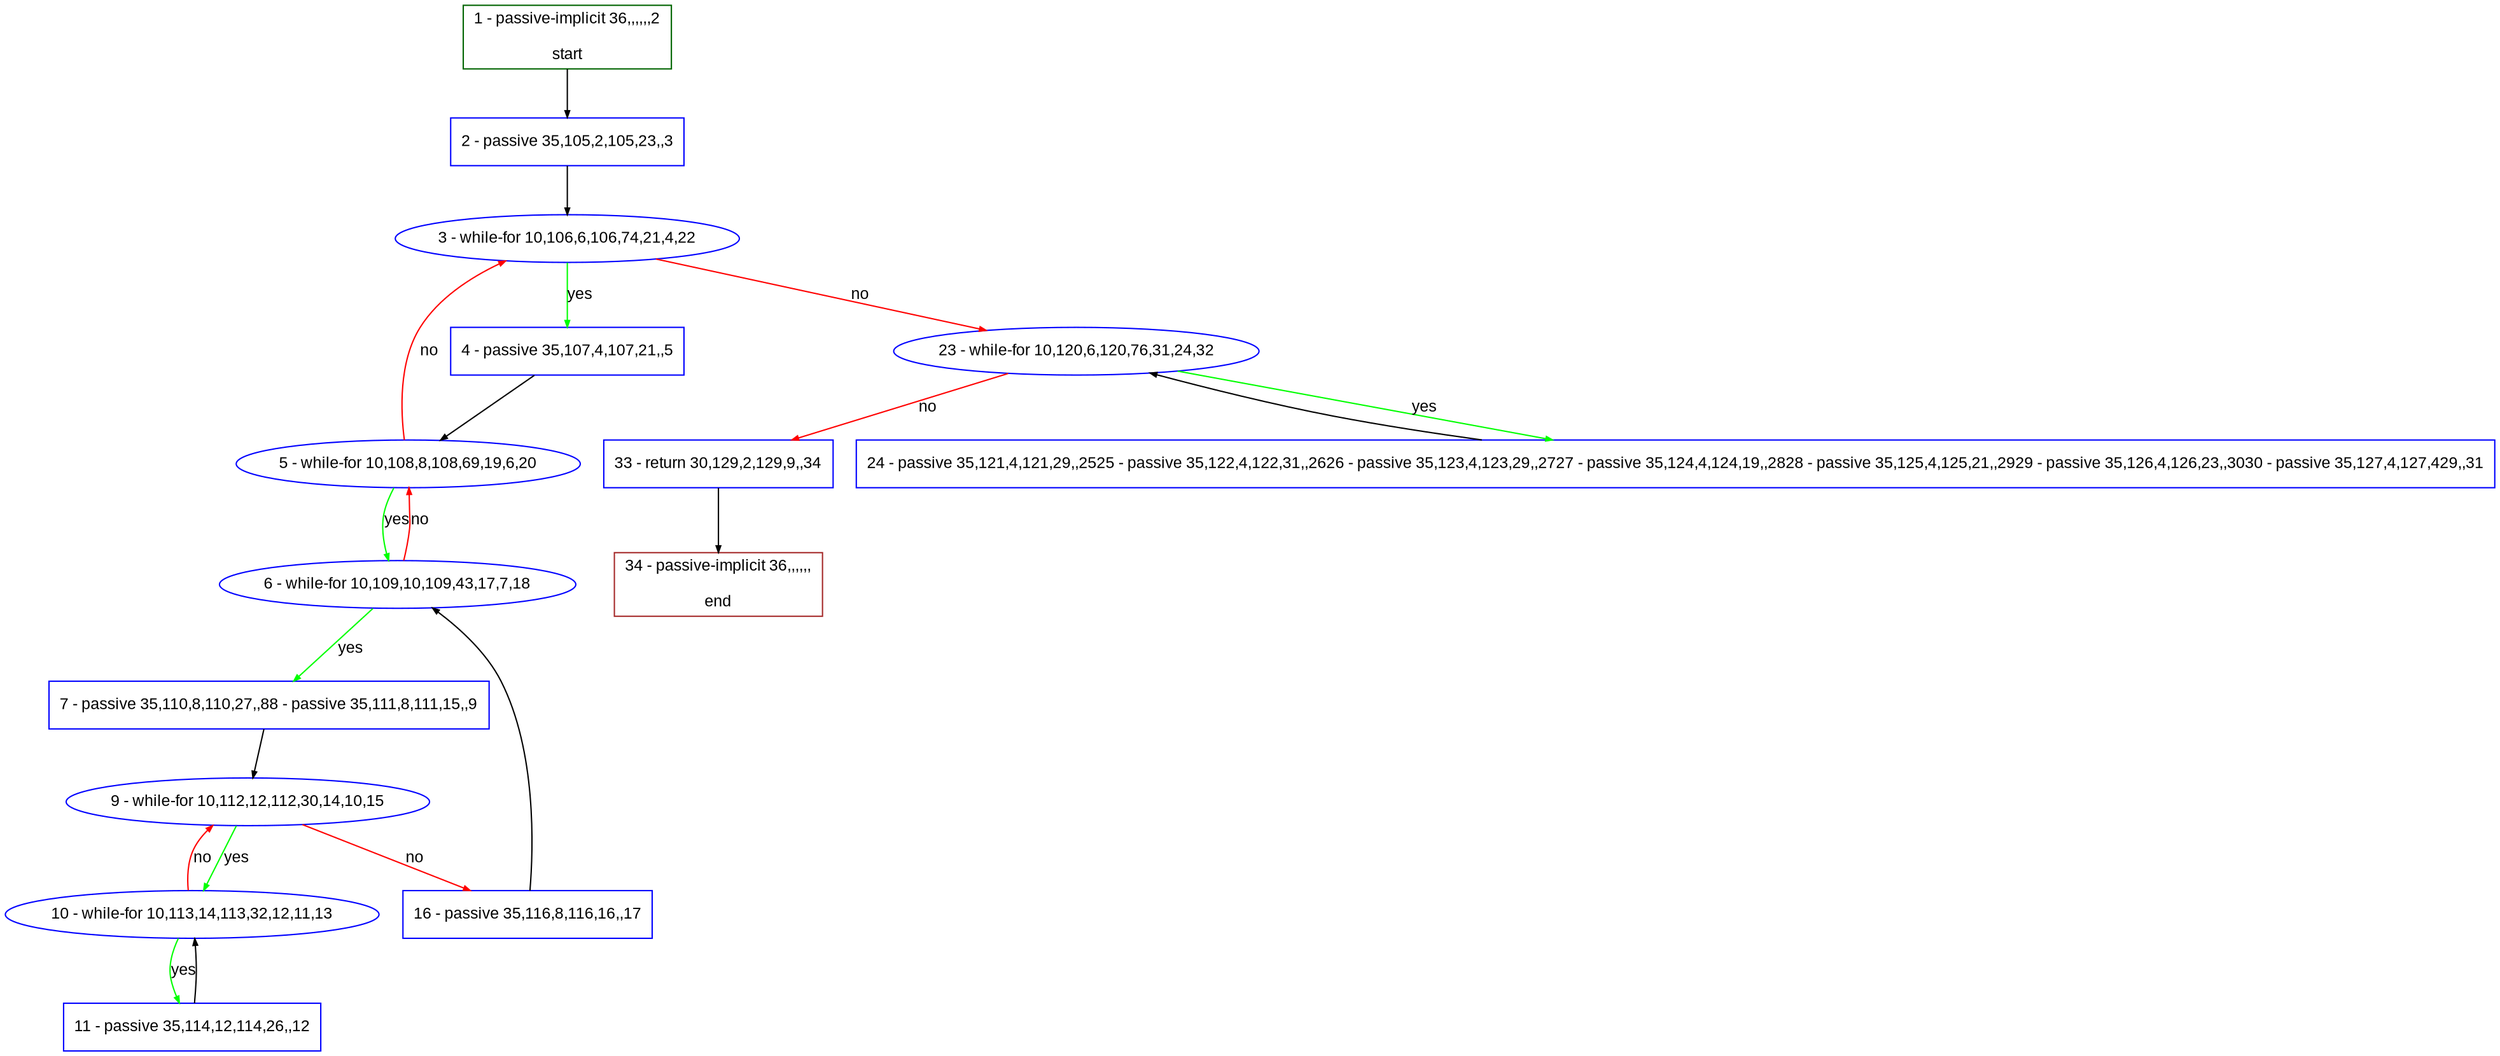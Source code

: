 digraph "" {
  graph [pack="true", label="", fontsize="12", packmode="clust", fontname="Arial", fillcolor="#FFFFCC", bgcolor="white", style="rounded,filled", compound="true"];
  node [node_initialized="no", label="", color="grey", fontsize="12", fillcolor="white", fontname="Arial", style="filled", shape="rectangle", compound="true", fixedsize="false"];
  edge [fontcolor="black", arrowhead="normal", arrowtail="none", arrowsize="0.5", ltail="", label="", color="black", fontsize="12", lhead="", fontname="Arial", dir="forward", compound="true"];
  __N1 [label="2 - passive 35,105,2,105,23,,3", color="#0000ff", fillcolor="#ffffff", style="filled", shape="box"];
  __N2 [label="1 - passive-implicit 36,,,,,,2\n\nstart", color="#006400", fillcolor="#ffffff", style="filled", shape="box"];
  __N3 [label="3 - while-for 10,106,6,106,74,21,4,22", color="#0000ff", fillcolor="#ffffff", style="filled", shape="oval"];
  __N4 [label="4 - passive 35,107,4,107,21,,5", color="#0000ff", fillcolor="#ffffff", style="filled", shape="box"];
  __N5 [label="23 - while-for 10,120,6,120,76,31,24,32", color="#0000ff", fillcolor="#ffffff", style="filled", shape="oval"];
  __N6 [label="5 - while-for 10,108,8,108,69,19,6,20", color="#0000ff", fillcolor="#ffffff", style="filled", shape="oval"];
  __N7 [label="6 - while-for 10,109,10,109,43,17,7,18", color="#0000ff", fillcolor="#ffffff", style="filled", shape="oval"];
  __N8 [label="7 - passive 35,110,8,110,27,,88 - passive 35,111,8,111,15,,9", color="#0000ff", fillcolor="#ffffff", style="filled", shape="box"];
  __N9 [label="9 - while-for 10,112,12,112,30,14,10,15", color="#0000ff", fillcolor="#ffffff", style="filled", shape="oval"];
  __N10 [label="10 - while-for 10,113,14,113,32,12,11,13", color="#0000ff", fillcolor="#ffffff", style="filled", shape="oval"];
  __N11 [label="16 - passive 35,116,8,116,16,,17", color="#0000ff", fillcolor="#ffffff", style="filled", shape="box"];
  __N12 [label="11 - passive 35,114,12,114,26,,12", color="#0000ff", fillcolor="#ffffff", style="filled", shape="box"];
  __N13 [label="24 - passive 35,121,4,121,29,,2525 - passive 35,122,4,122,31,,2626 - passive 35,123,4,123,29,,2727 - passive 35,124,4,124,19,,2828 - passive 35,125,4,125,21,,2929 - passive 35,126,4,126,23,,3030 - passive 35,127,4,127,429,,31", color="#0000ff", fillcolor="#ffffff", style="filled", shape="box"];
  __N14 [label="33 - return 30,129,2,129,9,,34", color="#0000ff", fillcolor="#ffffff", style="filled", shape="box"];
  __N15 [label="34 - passive-implicit 36,,,,,,\n\nend", color="#a52a2a", fillcolor="#ffffff", style="filled", shape="box"];
  __N2 -> __N1 [arrowhead="normal", arrowtail="none", color="#000000", label="", dir="forward"];
  __N1 -> __N3 [arrowhead="normal", arrowtail="none", color="#000000", label="", dir="forward"];
  __N3 -> __N4 [arrowhead="normal", arrowtail="none", color="#00ff00", label="yes", dir="forward"];
  __N3 -> __N5 [arrowhead="normal", arrowtail="none", color="#ff0000", label="no", dir="forward"];
  __N4 -> __N6 [arrowhead="normal", arrowtail="none", color="#000000", label="", dir="forward"];
  __N6 -> __N3 [arrowhead="normal", arrowtail="none", color="#ff0000", label="no", dir="forward"];
  __N6 -> __N7 [arrowhead="normal", arrowtail="none", color="#00ff00", label="yes", dir="forward"];
  __N7 -> __N6 [arrowhead="normal", arrowtail="none", color="#ff0000", label="no", dir="forward"];
  __N7 -> __N8 [arrowhead="normal", arrowtail="none", color="#00ff00", label="yes", dir="forward"];
  __N8 -> __N9 [arrowhead="normal", arrowtail="none", color="#000000", label="", dir="forward"];
  __N9 -> __N10 [arrowhead="normal", arrowtail="none", color="#00ff00", label="yes", dir="forward"];
  __N10 -> __N9 [arrowhead="normal", arrowtail="none", color="#ff0000", label="no", dir="forward"];
  __N9 -> __N11 [arrowhead="normal", arrowtail="none", color="#ff0000", label="no", dir="forward"];
  __N10 -> __N12 [arrowhead="normal", arrowtail="none", color="#00ff00", label="yes", dir="forward"];
  __N12 -> __N10 [arrowhead="normal", arrowtail="none", color="#000000", label="", dir="forward"];
  __N11 -> __N7 [arrowhead="normal", arrowtail="none", color="#000000", label="", dir="forward"];
  __N5 -> __N13 [arrowhead="normal", arrowtail="none", color="#00ff00", label="yes", dir="forward"];
  __N13 -> __N5 [arrowhead="normal", arrowtail="none", color="#000000", label="", dir="forward"];
  __N5 -> __N14 [arrowhead="normal", arrowtail="none", color="#ff0000", label="no", dir="forward"];
  __N14 -> __N15 [arrowhead="normal", arrowtail="none", color="#000000", label="", dir="forward"];
}
